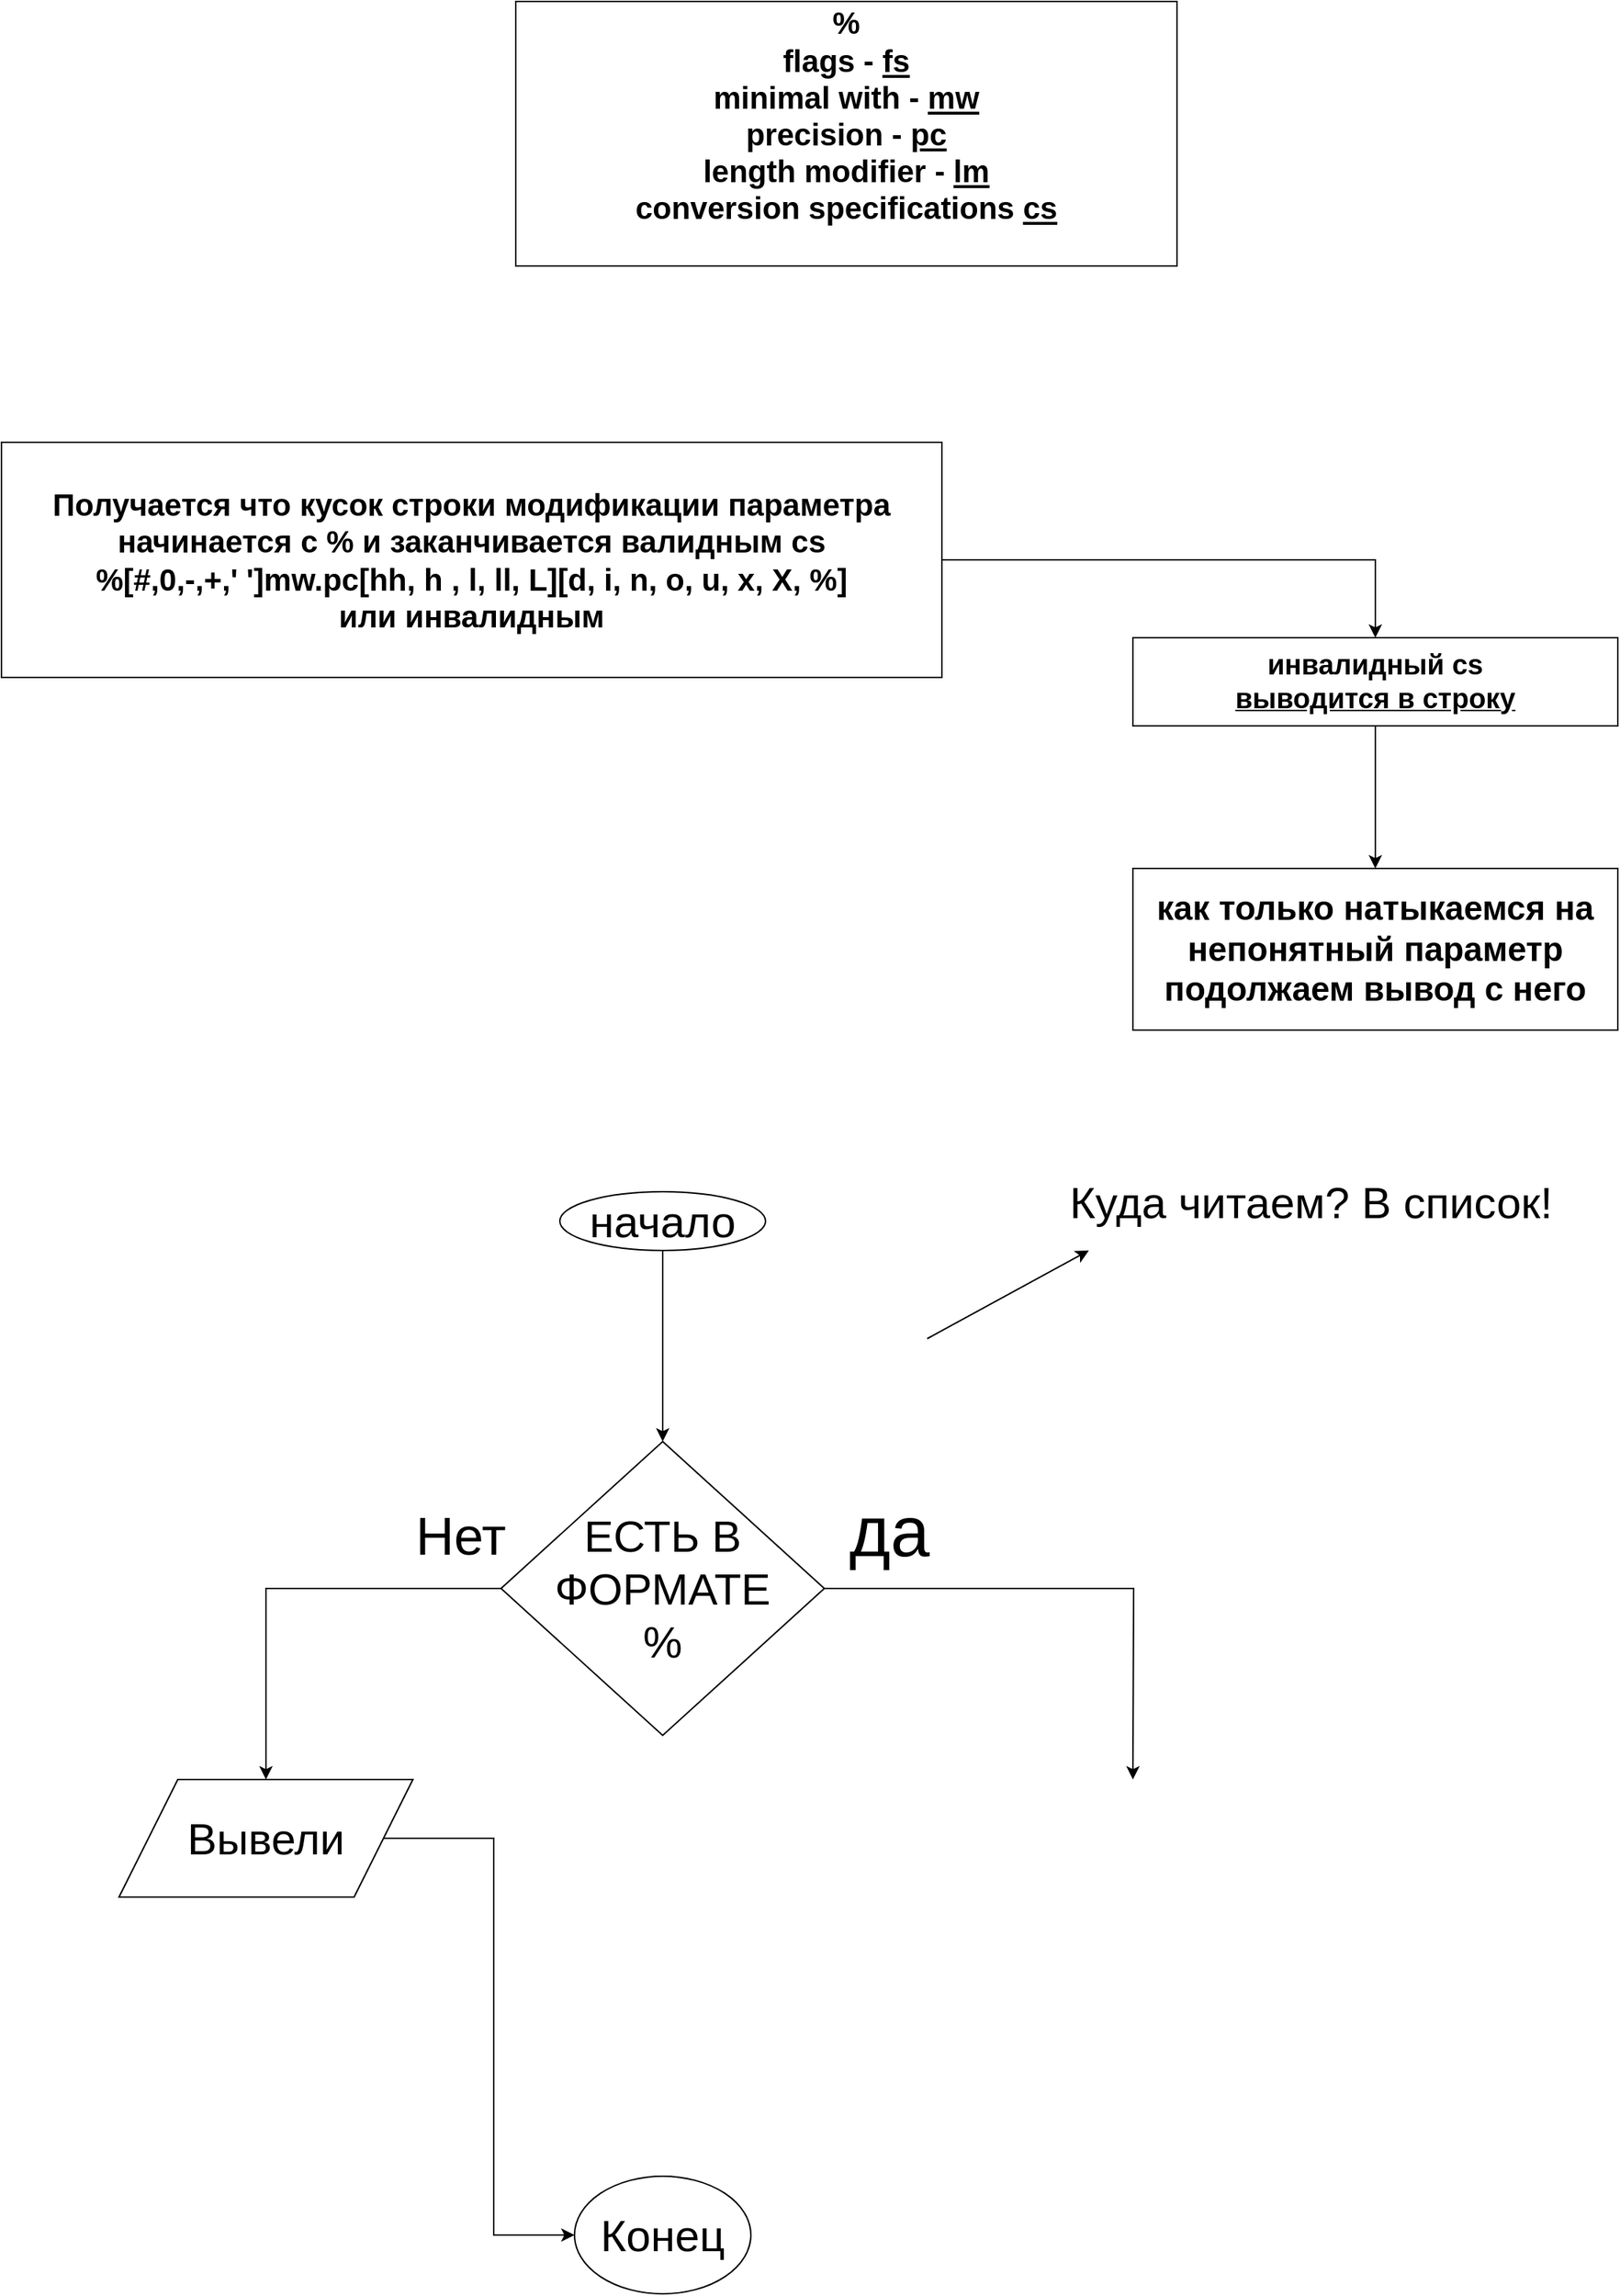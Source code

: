<mxfile version="12.2.2" type="device" pages="1"><diagram id="6a731a19-8d31-9384-78a2-239565b7b9f0" name="Page-1"><mxGraphModel dx="1820" dy="2475" grid="1" gridSize="10" guides="1" tooltips="1" connect="1" arrows="1" fold="1" page="1" pageScale="1" pageWidth="1169" pageHeight="827" background="#ffffff" math="0" shadow="0"><root><mxCell id="0"/><mxCell id="1" parent="0"/><mxCell id="yYkBdoGLKlqCd2iupfvB-60" value="&lt;div style=&quot;font-size: 21px&quot;&gt;&lt;b&gt;&lt;font style=&quot;font-size: 21px&quot;&gt;%&lt;/font&gt;&lt;/b&gt;&lt;/div&gt;&lt;div style=&quot;font-size: 21px&quot;&gt;&lt;b&gt;&lt;font style=&quot;font-size: 21px&quot;&gt;flags - &lt;u&gt;fs&lt;/u&gt;&lt;/font&gt;&lt;/b&gt;&lt;/div&gt;&lt;div style=&quot;font-size: 21px&quot;&gt;&lt;b&gt;&lt;font style=&quot;font-size: 21px&quot;&gt;minimal with - &lt;u&gt;mw&lt;/u&gt;&lt;/font&gt;&lt;/b&gt;&lt;/div&gt;&lt;div style=&quot;font-size: 21px&quot;&gt;&lt;font style=&quot;font-size: 21px&quot;&gt;&lt;b&gt;precision - &lt;u&gt;pc&lt;/u&gt;&lt;/b&gt;&lt;br&gt;&lt;/font&gt;&lt;/div&gt;&lt;div&gt;&lt;span style=&quot;font-size: 21px&quot;&gt;&lt;b&gt;length modifier&lt;/b&gt;&lt;b&gt; - &lt;u&gt;lm&lt;/u&gt;&lt;/b&gt;&lt;/span&gt;&lt;br&gt;&lt;/div&gt;&lt;div style=&quot;font-size: 21px&quot;&gt;&lt;font style=&quot;font-size: 21px&quot;&gt;&lt;b&gt;&lt;font style=&quot;font-size: 21px&quot;&gt;conversion specifications &lt;u&gt;cs&lt;/u&gt;&lt;/font&gt;&lt;/b&gt;&lt;br&gt;&lt;/font&gt;&lt;/div&gt;&lt;div style=&quot;font-size: 21px&quot;&gt;&lt;b&gt;&lt;font style=&quot;font-size: 21px&quot;&gt;&amp;nbsp;&lt;/font&gt;&lt;/b&gt;&lt;/div&gt;" style="rounded=0;whiteSpace=wrap;html=1;" parent="1" vertex="1"><mxGeometry x="360" y="-760" width="450" height="180" as="geometry"/></mxCell><mxCell id="4MagaCdP_ud26_XOt3Ev-6" style="edgeStyle=orthogonalEdgeStyle;rounded=0;orthogonalLoop=1;jettySize=auto;html=1;" edge="1" parent="1" source="yYkBdoGLKlqCd2iupfvB-61" target="4MagaCdP_ud26_XOt3Ev-2"><mxGeometry relative="1" as="geometry"/></mxCell><mxCell id="yYkBdoGLKlqCd2iupfvB-61" value="&lt;font style=&quot;font-size: 19px&quot;&gt;&lt;b&gt;инвалидный cs &lt;br&gt;&lt;u&gt;выводится в строку&lt;/u&gt;&lt;/b&gt;&lt;/font&gt;" style="rounded=0;whiteSpace=wrap;html=1;" parent="1" vertex="1"><mxGeometry x="780" y="-327" width="330" height="60" as="geometry"/></mxCell><mxCell id="4MagaCdP_ud26_XOt3Ev-4" style="edgeStyle=orthogonalEdgeStyle;rounded=0;orthogonalLoop=1;jettySize=auto;html=1;entryX=0.5;entryY=0;entryDx=0;entryDy=0;" edge="1" parent="1" source="yYkBdoGLKlqCd2iupfvB-64" target="yYkBdoGLKlqCd2iupfvB-61"><mxGeometry relative="1" as="geometry"/></mxCell><mxCell id="yYkBdoGLKlqCd2iupfvB-64" value="&lt;b style=&quot;font-size: 21px&quot;&gt;Получается что кусок строки модификации параметра&lt;/b&gt;&lt;br&gt;&lt;span style=&quot;font-size: 21px&quot;&gt;&lt;b&gt;начинается с % и заканчивается валидным cs &lt;/b&gt;&lt;/span&gt;&lt;br&gt;&lt;b style=&quot;font-size: 21px&quot;&gt;%[#,0,-,+,' ']mw.pc[hh, h , l, ll, L][&lt;/b&gt;&lt;span style=&quot;font-size: 21px&quot;&gt;&lt;b&gt;d, i, n, o, u, x, X, %]&lt;br&gt;&lt;/b&gt;&lt;/span&gt;&lt;span style=&quot;font-size: 21px&quot;&gt;&lt;b&gt;или инвалидным&lt;/b&gt;&lt;/span&gt;&lt;span style=&quot;font-size: 21px&quot;&gt;&lt;b&gt;&lt;br&gt;&lt;/b&gt;&lt;/span&gt;" style="rounded=0;whiteSpace=wrap;html=1;" parent="1" vertex="1"><mxGeometry x="10" y="-460" width="640" height="160" as="geometry"/></mxCell><mxCell id="4MagaCdP_ud26_XOt3Ev-2" value="&lt;span style=&quot;text-align: left&quot;&gt;&lt;b&gt;&lt;font style=&quot;font-size: 23px&quot;&gt;как только натыкаемся на непонятный параметр подолжаем вывод с него&lt;/font&gt;&lt;/b&gt;&lt;/span&gt;" style="rounded=0;whiteSpace=wrap;html=1;" vertex="1" parent="1"><mxGeometry x="780" y="-170" width="330" height="110" as="geometry"/></mxCell><mxCell id="4MagaCdP_ud26_XOt3Ev-8" style="edgeStyle=orthogonalEdgeStyle;rounded=0;orthogonalLoop=1;jettySize=auto;html=1;entryX=0.5;entryY=0;entryDx=0;entryDy=0;" edge="1" parent="1" source="4MagaCdP_ud26_XOt3Ev-5" target="4MagaCdP_ud26_XOt3Ev-11"><mxGeometry relative="1" as="geometry"><mxPoint x="460" y="140" as="targetPoint"/></mxGeometry></mxCell><mxCell id="4MagaCdP_ud26_XOt3Ev-5" value="&lt;font style=&quot;font-size: 30px&quot;&gt;начало&lt;/font&gt;" style="ellipse;whiteSpace=wrap;html=1;" vertex="1" parent="1"><mxGeometry x="390" y="50" width="140" height="40" as="geometry"/></mxCell><mxCell id="4MagaCdP_ud26_XOt3Ev-14" style="edgeStyle=orthogonalEdgeStyle;rounded=0;orthogonalLoop=1;jettySize=auto;html=1;" edge="1" parent="1" source="4MagaCdP_ud26_XOt3Ev-11"><mxGeometry relative="1" as="geometry"><mxPoint x="780" y="450" as="targetPoint"/></mxGeometry></mxCell><mxCell id="4MagaCdP_ud26_XOt3Ev-15" style="edgeStyle=orthogonalEdgeStyle;rounded=0;orthogonalLoop=1;jettySize=auto;html=1;" edge="1" parent="1" source="4MagaCdP_ud26_XOt3Ev-11" target="4MagaCdP_ud26_XOt3Ev-16"><mxGeometry relative="1" as="geometry"><mxPoint x="200" y="450" as="targetPoint"/></mxGeometry></mxCell><mxCell id="4MagaCdP_ud26_XOt3Ev-11" value="&lt;font style=&quot;font-size: 30px&quot;&gt;ЕСТЬ В ФОРМАТЕ&lt;br&gt;%&lt;br&gt;&lt;/font&gt;" style="rhombus;whiteSpace=wrap;html=1;" vertex="1" parent="1"><mxGeometry x="350" y="220" width="220" height="200" as="geometry"/></mxCell><mxCell id="4MagaCdP_ud26_XOt3Ev-12" value="&lt;span style=&quot;font-size: 48px&quot;&gt;да&lt;/span&gt;" style="text;html=1;resizable=0;points=[];autosize=1;align=left;verticalAlign=top;spacingTop=-4;" vertex="1" parent="1"><mxGeometry x="585" y="250" width="70" height="30" as="geometry"/></mxCell><mxCell id="4MagaCdP_ud26_XOt3Ev-13" value="&lt;span style=&quot;font-size: 36px&quot;&gt;Нет&lt;/span&gt;" style="text;html=1;resizable=0;points=[];autosize=1;align=left;verticalAlign=top;spacingTop=-4;" vertex="1" parent="1"><mxGeometry x="290" y="260" width="80" height="20" as="geometry"/></mxCell><mxCell id="4MagaCdP_ud26_XOt3Ev-20" style="edgeStyle=orthogonalEdgeStyle;rounded=0;orthogonalLoop=1;jettySize=auto;html=1;entryX=0;entryY=0.5;entryDx=0;entryDy=0;" edge="1" parent="1" source="4MagaCdP_ud26_XOt3Ev-16" target="4MagaCdP_ud26_XOt3Ev-17"><mxGeometry relative="1" as="geometry"/></mxCell><mxCell id="4MagaCdP_ud26_XOt3Ev-16" value="&lt;font style=&quot;font-size: 30px&quot;&gt;Вывели&lt;/font&gt;" style="shape=parallelogram;perimeter=parallelogramPerimeter;whiteSpace=wrap;html=1;" vertex="1" parent="1"><mxGeometry x="90" y="450" width="200" height="80" as="geometry"/></mxCell><mxCell id="4MagaCdP_ud26_XOt3Ev-17" value="&lt;font style=&quot;font-size: 30px&quot;&gt;Конец&lt;/font&gt;" style="ellipse;whiteSpace=wrap;html=1;" vertex="1" parent="1"><mxGeometry x="400" y="720" width="120" height="80" as="geometry"/></mxCell><mxCell id="4MagaCdP_ud26_XOt3Ev-21" value="&lt;font style=&quot;font-size: 30px&quot;&gt;Куда читаем? В список!&lt;/font&gt;" style="text;html=1;resizable=0;points=[];autosize=1;align=left;verticalAlign=top;spacingTop=-4;" vertex="1" parent="1"><mxGeometry x="735" y="37" width="350" height="20" as="geometry"/></mxCell><mxCell id="4MagaCdP_ud26_XOt3Ev-22" value="" style="endArrow=classic;html=1;" edge="1" parent="1"><mxGeometry width="50" height="50" relative="1" as="geometry"><mxPoint x="640" y="150" as="sourcePoint"/><mxPoint x="750" y="90" as="targetPoint"/></mxGeometry></mxCell></root></mxGraphModel></diagram></mxfile>